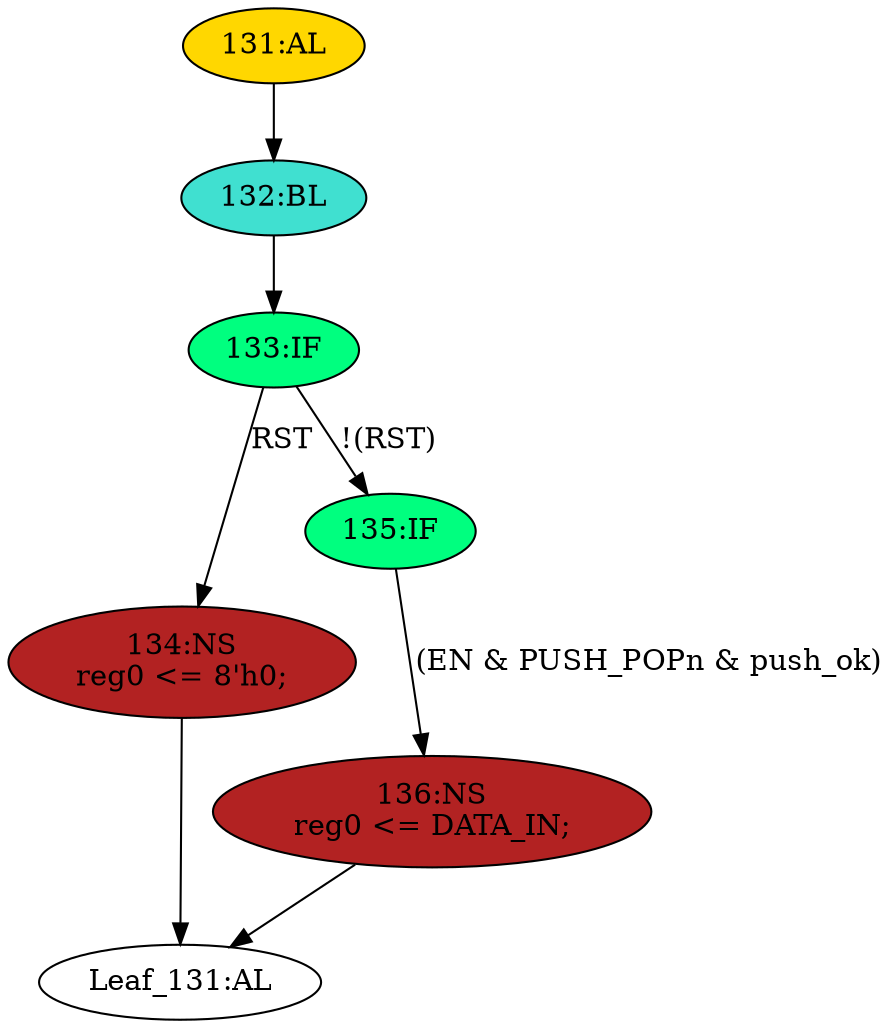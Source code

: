 strict digraph "" {
	node [label="\N"];
	"133:IF"	 [ast="<pyverilog.vparser.ast.IfStatement object at 0x7fbceaa3f810>",
		fillcolor=springgreen,
		label="133:IF",
		statements="[]",
		style=filled,
		typ=IfStatement];
	"134:NS"	 [ast="<pyverilog.vparser.ast.NonblockingSubstitution object at 0x7fbceaa485d0>",
		fillcolor=firebrick,
		label="134:NS
reg0 <= 8'h0;",
		statements="[<pyverilog.vparser.ast.NonblockingSubstitution object at 0x7fbceaa485d0>]",
		style=filled,
		typ=NonblockingSubstitution];
	"133:IF" -> "134:NS"	 [cond="['RST']",
		label=RST,
		lineno=133];
	"135:IF"	 [ast="<pyverilog.vparser.ast.IfStatement object at 0x7fbceaa3ffd0>",
		fillcolor=springgreen,
		label="135:IF",
		statements="[]",
		style=filled,
		typ=IfStatement];
	"133:IF" -> "135:IF"	 [cond="['RST']",
		label="!(RST)",
		lineno=133];
	"Leaf_131:AL"	 [def_var="['reg0']",
		label="Leaf_131:AL"];
	"134:NS" -> "Leaf_131:AL"	 [cond="[]",
		lineno=None];
	"131:AL"	 [ast="<pyverilog.vparser.ast.Always object at 0x7fbceaa48790>",
		clk_sens=True,
		fillcolor=gold,
		label="131:AL",
		sens="['CLK', 'RST']",
		statements="[]",
		style=filled,
		typ=Always,
		use_var="['RST', 'EN', 'PUSH_POPn', 'DATA_IN', 'push_ok']"];
	"132:BL"	 [ast="<pyverilog.vparser.ast.Block object at 0x7fbceaa48910>",
		fillcolor=turquoise,
		label="132:BL",
		statements="[]",
		style=filled,
		typ=Block];
	"131:AL" -> "132:BL"	 [cond="[]",
		lineno=None];
	"136:NS"	 [ast="<pyverilog.vparser.ast.NonblockingSubstitution object at 0x7fbceaa48090>",
		fillcolor=firebrick,
		label="136:NS
reg0 <= DATA_IN;",
		statements="[<pyverilog.vparser.ast.NonblockingSubstitution object at 0x7fbceaa48090>]",
		style=filled,
		typ=NonblockingSubstitution];
	"136:NS" -> "Leaf_131:AL"	 [cond="[]",
		lineno=None];
	"135:IF" -> "136:NS"	 [cond="['EN', 'PUSH_POPn', 'push_ok']",
		label="(EN & PUSH_POPn & push_ok)",
		lineno=135];
	"132:BL" -> "133:IF"	 [cond="[]",
		lineno=None];
}
